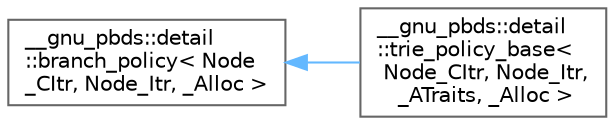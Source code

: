 digraph "Graphical Class Hierarchy"
{
 // LATEX_PDF_SIZE
  bgcolor="transparent";
  edge [fontname=Helvetica,fontsize=10,labelfontname=Helvetica,labelfontsize=10];
  node [fontname=Helvetica,fontsize=10,shape=box,height=0.2,width=0.4];
  rankdir="LR";
  Node0 [id="Node000000",label="__gnu_pbds::detail\l::branch_policy\< Node\l_CItr, Node_Itr, _Alloc \>",height=0.2,width=0.4,color="grey40", fillcolor="white", style="filled",URL="$struct____gnu__pbds_1_1detail_1_1branch__policy.html",tooltip="Primary template, base class for branch structure policies."];
  Node0 -> Node1 [id="edge80_Node000000_Node000001",dir="back",color="steelblue1",style="solid",tooltip=" "];
  Node1 [id="Node000001",label="__gnu_pbds::detail\l::trie_policy_base\<\l Node_CItr, Node_Itr,\l _ATraits, _Alloc \>",height=0.2,width=0.4,color="grey40", fillcolor="white", style="filled",URL="$class____gnu__pbds_1_1detail_1_1trie__policy__base.html",tooltip="Base class for trie policies."];
}
